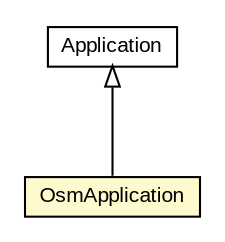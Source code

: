 #!/usr/local/bin/dot
#
# Class diagram 
# Generated by UMLGraph version R5_6-24-gf6e263 (http://www.umlgraph.org/)
#

digraph G {
	edge [fontname="arial",fontsize=10,labelfontname="arial",labelfontsize=10];
	node [fontname="arial",fontsize=10,shape=plaintext];
	nodesep=0.25;
	ranksep=0.5;
	// org.osmdroid.OsmApplication
	c186533 [label=<<table title="org.osmdroid.OsmApplication" border="0" cellborder="1" cellspacing="0" cellpadding="2" port="p" bgcolor="lemonChiffon" href="./OsmApplication.html">
		<tr><td><table border="0" cellspacing="0" cellpadding="1">
<tr><td align="center" balign="center"> OsmApplication </td></tr>
		</table></td></tr>
		</table>>, URL="./OsmApplication.html", fontname="arial", fontcolor="black", fontsize=10.0];
	//org.osmdroid.OsmApplication extends Application
	c186971:p -> c186533:p [dir=back,arrowtail=empty];
	// Application
	c186971[label=<<table title="Application" border="0" cellborder="1" cellspacing="0" cellpadding="2" port="p" href="http://java.sun.com/j2se/1.4.2/docs/api//Application.html">
		<tr><td><table border="0" cellspacing="0" cellpadding="1">
<tr><td align="center" balign="center"> Application </td></tr>
		</table></td></tr>
		</table>>, fontname="arial", fontcolor="black", fontsize=10.0];
}

